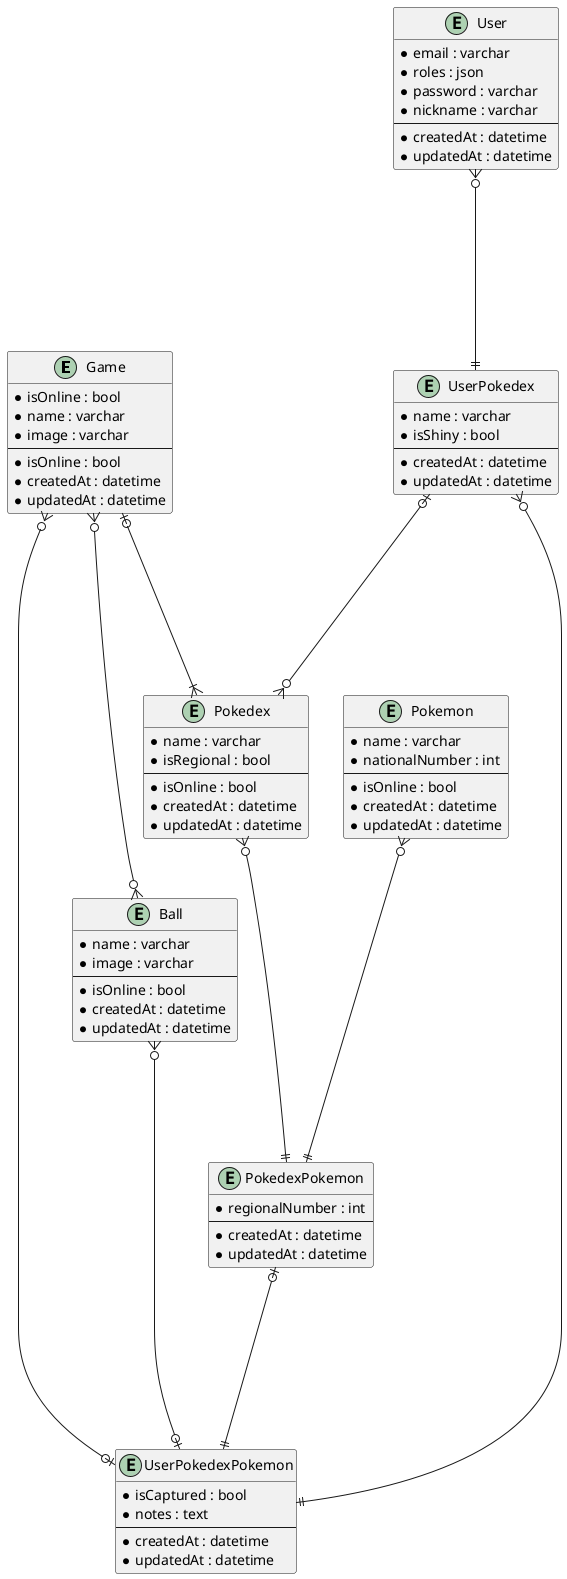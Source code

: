 @startuml
entity Game {
    * isOnline : bool
    * name : varchar
    * image : varchar
    --
    * isOnline : bool
    * createdAt : datetime
    * updatedAt : datetime
}

entity Pokedex {
    * name : varchar
    * isRegional : bool
    --
    * isOnline : bool
    * createdAt : datetime
    * updatedAt : datetime
}

entity Pokemon {
    * name : varchar
    * nationalNumber : int
    --
    * isOnline : bool
    * createdAt : datetime
    * updatedAt : datetime
}

entity User {
    * email : varchar
    * roles : json
    * password : varchar
    * nickname : varchar
    --
    * createdAt : datetime
    * updatedAt : datetime
}

entity Ball {
    * name : varchar
    * image : varchar
    --
    * isOnline : bool
    * createdAt : datetime
    * updatedAt : datetime
}

entity PokedexPokemon {
    * regionalNumber : int
    --
    * createdAt : datetime
    * updatedAt : datetime
}

entity UserPokedex {
    * name : varchar
    * isShiny : bool
    --
    * createdAt : datetime
    * updatedAt : datetime
}

entity UserPokedexPokemon {
    * isCaptured : bool
    * notes : text
    --
    * createdAt : datetime
    * updatedAt : datetime
}

Game }o----o{ Ball
Ball }o----o| UserPokedexPokemon
Game }o----o| UserPokedexPokemon
UserPokedex }o----|| UserPokedexPokemon
PokedexPokemon |o----|| UserPokedexPokemon
User }o----|| UserPokedex
Game |o----|{ Pokedex
Pokedex }o----|| PokedexPokemon
Pokemon }o----|| PokedexPokemon
UserPokedex |o----o{ Pokedex
@enduml
